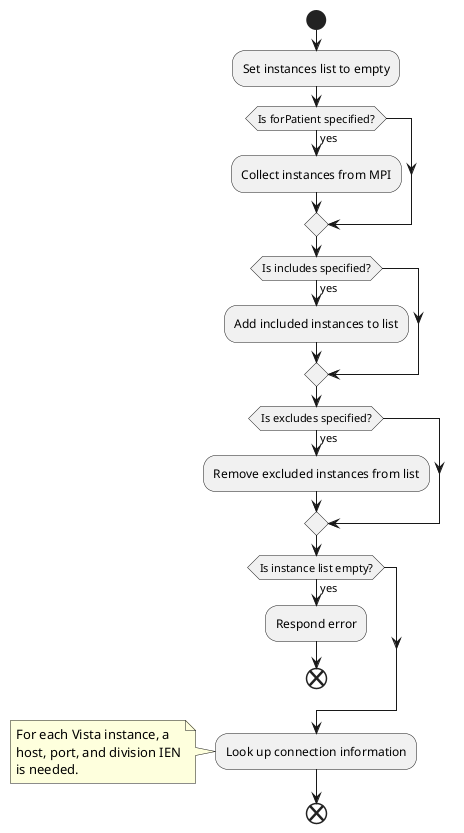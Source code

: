 @startuml
start
:Set instances list to empty;
if (Is forPatient specified?) then (yes)
  :Collect instances from MPI;
endif
if (Is includes specified?) then (yes)
  :Add included instances to list;
endif
if (Is excludes specified?) then (yes)
  :Remove excluded instances from list;
endif
if (Is instance list empty?) then (yes)
  :Respond error;
  end
endif
:Look up connection information;
note
  For each Vista instance, a
  host, port, and division IEN
  is needed.
end note
end
@enduml
